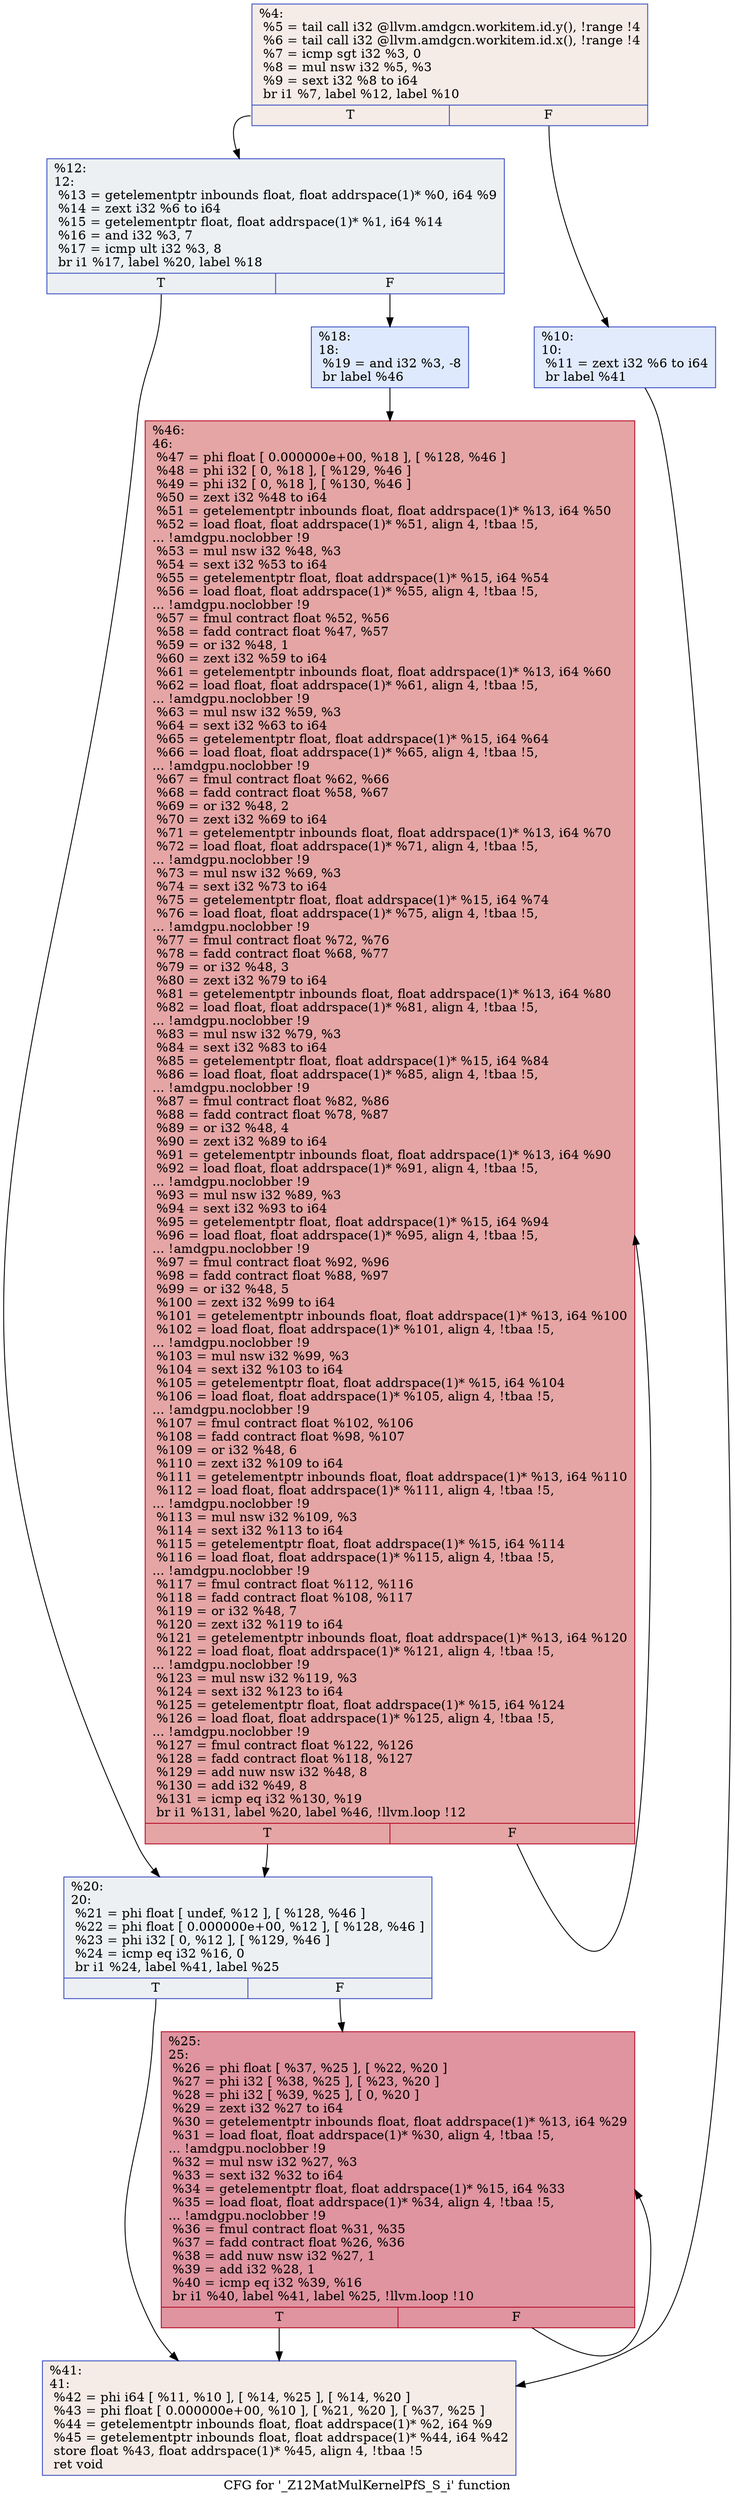 digraph "CFG for '_Z12MatMulKernelPfS_S_i' function" {
	label="CFG for '_Z12MatMulKernelPfS_S_i' function";

	Node0x554c560 [shape=record,color="#3d50c3ff", style=filled, fillcolor="#ead5c970",label="{%4:\l  %5 = tail call i32 @llvm.amdgcn.workitem.id.y(), !range !4\l  %6 = tail call i32 @llvm.amdgcn.workitem.id.x(), !range !4\l  %7 = icmp sgt i32 %3, 0\l  %8 = mul nsw i32 %5, %3\l  %9 = sext i32 %8 to i64\l  br i1 %7, label %12, label %10\l|{<s0>T|<s1>F}}"];
	Node0x554c560:s0 -> Node0x554c5b0;
	Node0x554c560:s1 -> Node0x554e3a0;
	Node0x554e3a0 [shape=record,color="#3d50c3ff", style=filled, fillcolor="#bbd1f870",label="{%10:\l10:                                               \l  %11 = zext i32 %6 to i64\l  br label %41\l}"];
	Node0x554e3a0 -> Node0x554e550;
	Node0x554c5b0 [shape=record,color="#3d50c3ff", style=filled, fillcolor="#d6dce470",label="{%12:\l12:                                               \l  %13 = getelementptr inbounds float, float addrspace(1)* %0, i64 %9\l  %14 = zext i32 %6 to i64\l  %15 = getelementptr float, float addrspace(1)* %1, i64 %14\l  %16 = and i32 %3, 7\l  %17 = icmp ult i32 %3, 8\l  br i1 %17, label %20, label %18\l|{<s0>T|<s1>F}}"];
	Node0x554c5b0:s0 -> Node0x554e290;
	Node0x554c5b0:s1 -> Node0x554ea20;
	Node0x554ea20 [shape=record,color="#3d50c3ff", style=filled, fillcolor="#b5cdfa70",label="{%18:\l18:                                               \l  %19 = and i32 %3, -8\l  br label %46\l}"];
	Node0x554ea20 -> Node0x554ec20;
	Node0x554e290 [shape=record,color="#3d50c3ff", style=filled, fillcolor="#d6dce470",label="{%20:\l20:                                               \l  %21 = phi float [ undef, %12 ], [ %128, %46 ]\l  %22 = phi float [ 0.000000e+00, %12 ], [ %128, %46 ]\l  %23 = phi i32 [ 0, %12 ], [ %129, %46 ]\l  %24 = icmp eq i32 %16, 0\l  br i1 %24, label %41, label %25\l|{<s0>T|<s1>F}}"];
	Node0x554e290:s0 -> Node0x554e550;
	Node0x554e290:s1 -> Node0x554fe90;
	Node0x554fe90 [shape=record,color="#b70d28ff", style=filled, fillcolor="#b70d2870",label="{%25:\l25:                                               \l  %26 = phi float [ %37, %25 ], [ %22, %20 ]\l  %27 = phi i32 [ %38, %25 ], [ %23, %20 ]\l  %28 = phi i32 [ %39, %25 ], [ 0, %20 ]\l  %29 = zext i32 %27 to i64\l  %30 = getelementptr inbounds float, float addrspace(1)* %13, i64 %29\l  %31 = load float, float addrspace(1)* %30, align 4, !tbaa !5,\l... !amdgpu.noclobber !9\l  %32 = mul nsw i32 %27, %3\l  %33 = sext i32 %32 to i64\l  %34 = getelementptr float, float addrspace(1)* %15, i64 %33\l  %35 = load float, float addrspace(1)* %34, align 4, !tbaa !5,\l... !amdgpu.noclobber !9\l  %36 = fmul contract float %31, %35\l  %37 = fadd contract float %26, %36\l  %38 = add nuw nsw i32 %27, 1\l  %39 = add i32 %28, 1\l  %40 = icmp eq i32 %39, %16\l  br i1 %40, label %41, label %25, !llvm.loop !10\l|{<s0>T|<s1>F}}"];
	Node0x554fe90:s0 -> Node0x554e550;
	Node0x554fe90:s1 -> Node0x554fe90;
	Node0x554e550 [shape=record,color="#3d50c3ff", style=filled, fillcolor="#ead5c970",label="{%41:\l41:                                               \l  %42 = phi i64 [ %11, %10 ], [ %14, %25 ], [ %14, %20 ]\l  %43 = phi float [ 0.000000e+00, %10 ], [ %21, %20 ], [ %37, %25 ]\l  %44 = getelementptr inbounds float, float addrspace(1)* %2, i64 %9\l  %45 = getelementptr inbounds float, float addrspace(1)* %44, i64 %42\l  store float %43, float addrspace(1)* %45, align 4, !tbaa !5\l  ret void\l}"];
	Node0x554ec20 [shape=record,color="#b70d28ff", style=filled, fillcolor="#c5333470",label="{%46:\l46:                                               \l  %47 = phi float [ 0.000000e+00, %18 ], [ %128, %46 ]\l  %48 = phi i32 [ 0, %18 ], [ %129, %46 ]\l  %49 = phi i32 [ 0, %18 ], [ %130, %46 ]\l  %50 = zext i32 %48 to i64\l  %51 = getelementptr inbounds float, float addrspace(1)* %13, i64 %50\l  %52 = load float, float addrspace(1)* %51, align 4, !tbaa !5,\l... !amdgpu.noclobber !9\l  %53 = mul nsw i32 %48, %3\l  %54 = sext i32 %53 to i64\l  %55 = getelementptr float, float addrspace(1)* %15, i64 %54\l  %56 = load float, float addrspace(1)* %55, align 4, !tbaa !5,\l... !amdgpu.noclobber !9\l  %57 = fmul contract float %52, %56\l  %58 = fadd contract float %47, %57\l  %59 = or i32 %48, 1\l  %60 = zext i32 %59 to i64\l  %61 = getelementptr inbounds float, float addrspace(1)* %13, i64 %60\l  %62 = load float, float addrspace(1)* %61, align 4, !tbaa !5,\l... !amdgpu.noclobber !9\l  %63 = mul nsw i32 %59, %3\l  %64 = sext i32 %63 to i64\l  %65 = getelementptr float, float addrspace(1)* %15, i64 %64\l  %66 = load float, float addrspace(1)* %65, align 4, !tbaa !5,\l... !amdgpu.noclobber !9\l  %67 = fmul contract float %62, %66\l  %68 = fadd contract float %58, %67\l  %69 = or i32 %48, 2\l  %70 = zext i32 %69 to i64\l  %71 = getelementptr inbounds float, float addrspace(1)* %13, i64 %70\l  %72 = load float, float addrspace(1)* %71, align 4, !tbaa !5,\l... !amdgpu.noclobber !9\l  %73 = mul nsw i32 %69, %3\l  %74 = sext i32 %73 to i64\l  %75 = getelementptr float, float addrspace(1)* %15, i64 %74\l  %76 = load float, float addrspace(1)* %75, align 4, !tbaa !5,\l... !amdgpu.noclobber !9\l  %77 = fmul contract float %72, %76\l  %78 = fadd contract float %68, %77\l  %79 = or i32 %48, 3\l  %80 = zext i32 %79 to i64\l  %81 = getelementptr inbounds float, float addrspace(1)* %13, i64 %80\l  %82 = load float, float addrspace(1)* %81, align 4, !tbaa !5,\l... !amdgpu.noclobber !9\l  %83 = mul nsw i32 %79, %3\l  %84 = sext i32 %83 to i64\l  %85 = getelementptr float, float addrspace(1)* %15, i64 %84\l  %86 = load float, float addrspace(1)* %85, align 4, !tbaa !5,\l... !amdgpu.noclobber !9\l  %87 = fmul contract float %82, %86\l  %88 = fadd contract float %78, %87\l  %89 = or i32 %48, 4\l  %90 = zext i32 %89 to i64\l  %91 = getelementptr inbounds float, float addrspace(1)* %13, i64 %90\l  %92 = load float, float addrspace(1)* %91, align 4, !tbaa !5,\l... !amdgpu.noclobber !9\l  %93 = mul nsw i32 %89, %3\l  %94 = sext i32 %93 to i64\l  %95 = getelementptr float, float addrspace(1)* %15, i64 %94\l  %96 = load float, float addrspace(1)* %95, align 4, !tbaa !5,\l... !amdgpu.noclobber !9\l  %97 = fmul contract float %92, %96\l  %98 = fadd contract float %88, %97\l  %99 = or i32 %48, 5\l  %100 = zext i32 %99 to i64\l  %101 = getelementptr inbounds float, float addrspace(1)* %13, i64 %100\l  %102 = load float, float addrspace(1)* %101, align 4, !tbaa !5,\l... !amdgpu.noclobber !9\l  %103 = mul nsw i32 %99, %3\l  %104 = sext i32 %103 to i64\l  %105 = getelementptr float, float addrspace(1)* %15, i64 %104\l  %106 = load float, float addrspace(1)* %105, align 4, !tbaa !5,\l... !amdgpu.noclobber !9\l  %107 = fmul contract float %102, %106\l  %108 = fadd contract float %98, %107\l  %109 = or i32 %48, 6\l  %110 = zext i32 %109 to i64\l  %111 = getelementptr inbounds float, float addrspace(1)* %13, i64 %110\l  %112 = load float, float addrspace(1)* %111, align 4, !tbaa !5,\l... !amdgpu.noclobber !9\l  %113 = mul nsw i32 %109, %3\l  %114 = sext i32 %113 to i64\l  %115 = getelementptr float, float addrspace(1)* %15, i64 %114\l  %116 = load float, float addrspace(1)* %115, align 4, !tbaa !5,\l... !amdgpu.noclobber !9\l  %117 = fmul contract float %112, %116\l  %118 = fadd contract float %108, %117\l  %119 = or i32 %48, 7\l  %120 = zext i32 %119 to i64\l  %121 = getelementptr inbounds float, float addrspace(1)* %13, i64 %120\l  %122 = load float, float addrspace(1)* %121, align 4, !tbaa !5,\l... !amdgpu.noclobber !9\l  %123 = mul nsw i32 %119, %3\l  %124 = sext i32 %123 to i64\l  %125 = getelementptr float, float addrspace(1)* %15, i64 %124\l  %126 = load float, float addrspace(1)* %125, align 4, !tbaa !5,\l... !amdgpu.noclobber !9\l  %127 = fmul contract float %122, %126\l  %128 = fadd contract float %118, %127\l  %129 = add nuw nsw i32 %48, 8\l  %130 = add i32 %49, 8\l  %131 = icmp eq i32 %130, %19\l  br i1 %131, label %20, label %46, !llvm.loop !12\l|{<s0>T|<s1>F}}"];
	Node0x554ec20:s0 -> Node0x554e290;
	Node0x554ec20:s1 -> Node0x554ec20;
}

